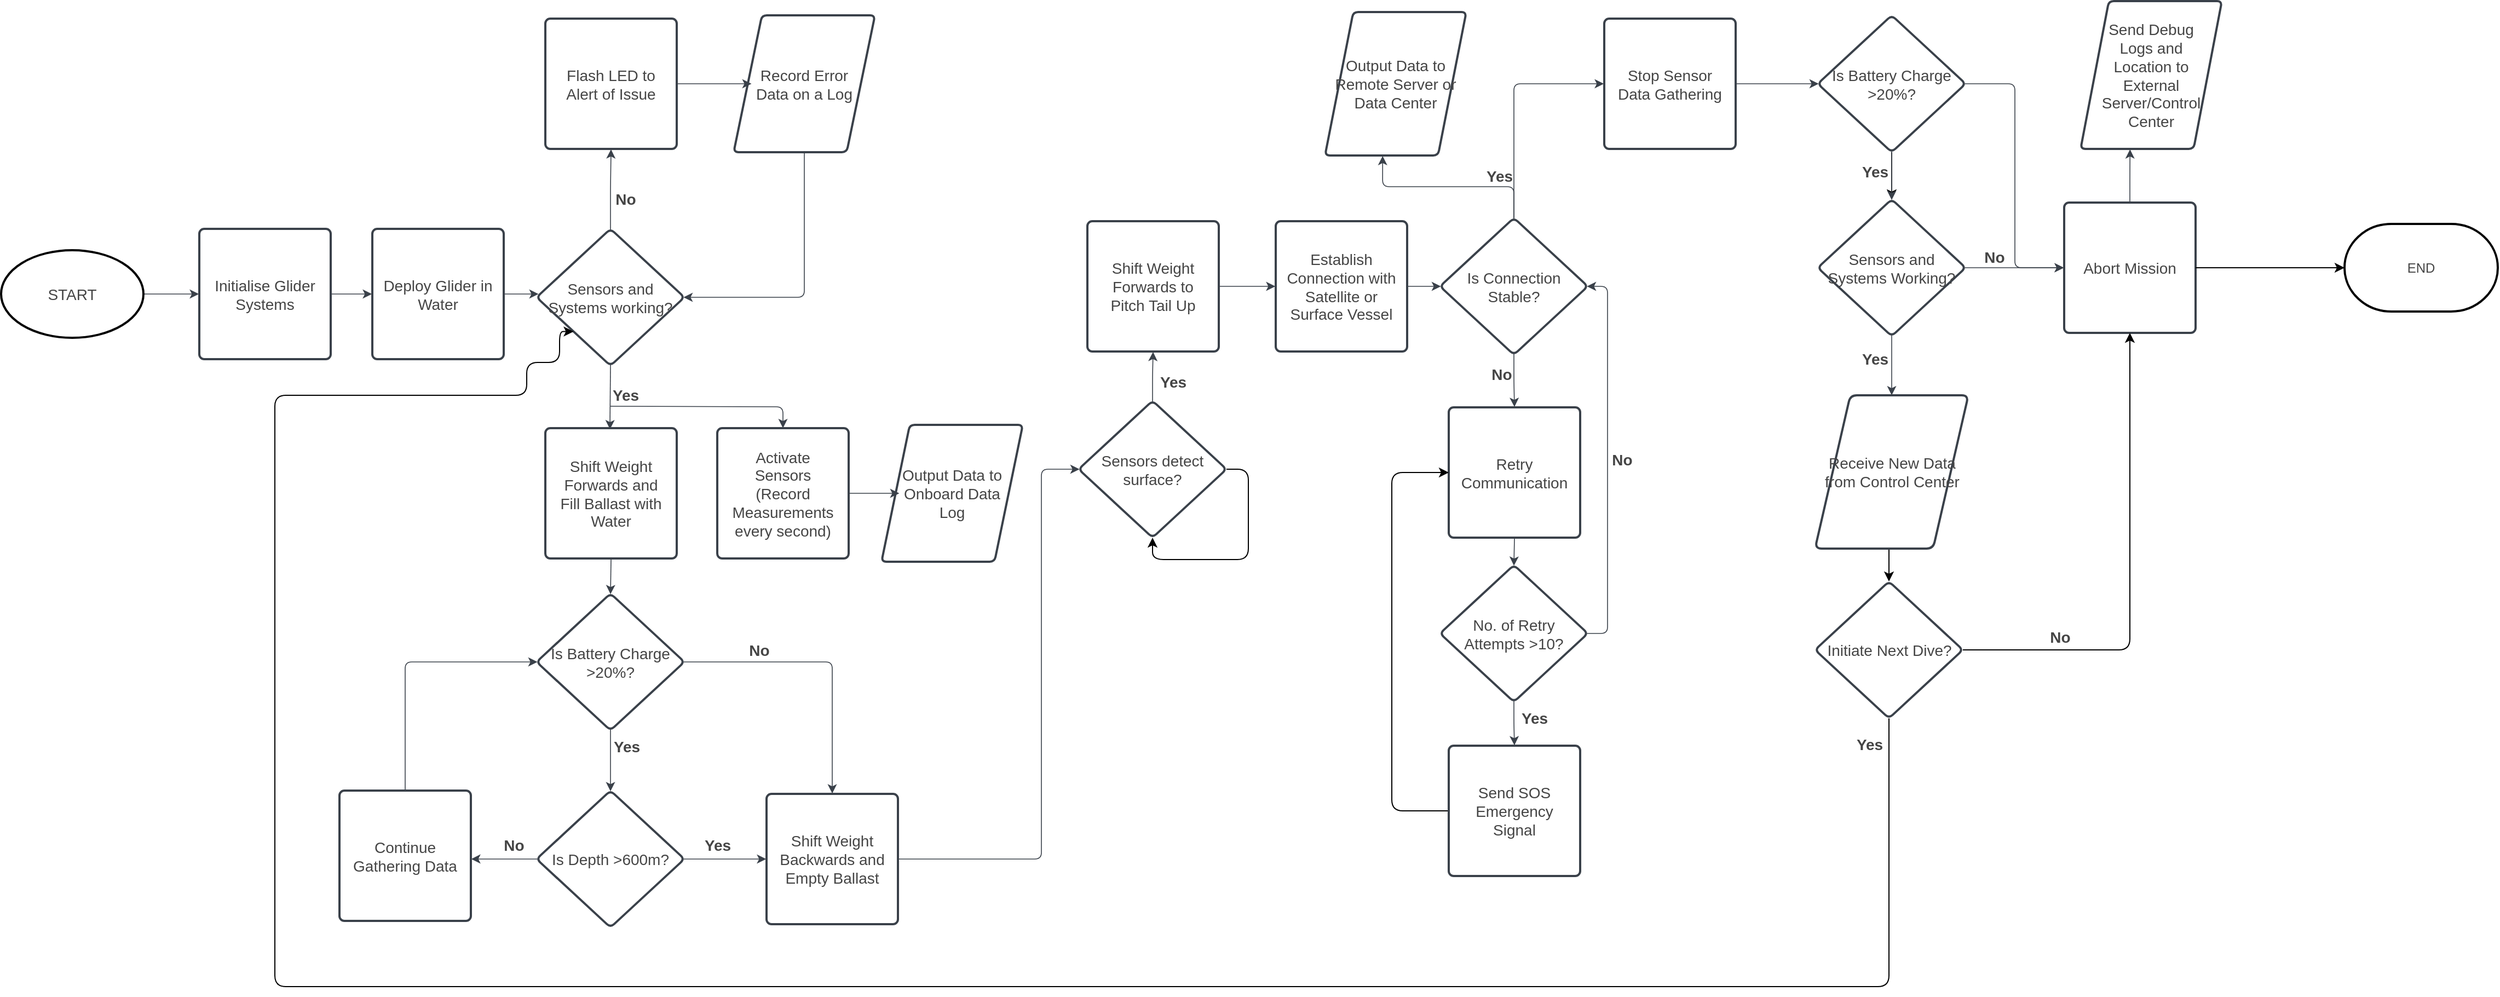 <mxfile version="23.1.1" type="github">
  <diagram name="Page-1" id="x3W6leY62-dWqcaIC-tP">
    <mxGraphModel dx="2363" dy="512" grid="1" gridSize="10" guides="1" tooltips="1" connect="1" arrows="1" fold="1" page="1" pageScale="1" pageWidth="1600" pageHeight="900" math="0" shadow="0">
      <root>
        <mxCell id="0" />
        <mxCell id="1" parent="0" />
        <mxCell id="s7WTnuPXNOW6J2skyEX7-21" value="" style="html=1;jettySize=18;whiteSpace=wrap;fontSize=14;strokeColor=#3a414a;strokeOpacity=100;strokeWidth=0.8;rounded=1;arcSize=12;edgeStyle=orthogonalEdgeStyle;startArrow=none;entryX=0.5;entryY=0;lucidId=mOTVLObXvtnB;fontColor=#454545;entryDx=0;entryDy=0;" parent="1" target="s7WTnuPXNOW6J2skyEX7-18" edge="1">
          <mxGeometry width="100" height="100" relative="1" as="geometry">
            <Array as="points" />
            <mxPoint x="-924" y="480" as="sourcePoint" />
            <mxPoint x="-770" y="499.643" as="targetPoint" />
          </mxGeometry>
        </mxCell>
        <mxCell id="s7WTnuPXNOW6J2skyEX7-60" value="" style="html=1;jettySize=18;whiteSpace=wrap;fontSize=14;strokeColor=#3a414a;strokeOpacity=100;strokeWidth=0.8;rounded=1;arcSize=12;edgeStyle=orthogonalEdgeStyle;startArrow=none;exitX=0.5;exitY=0.005;exitPerimeter=0;entryX=-0.003;entryY=0.5;entryPerimeter=0;lucidId=lLUVY~Rh2nIf;fontColor=#454545;" parent="1" source="s7WTnuPXNOW6J2skyEX7-45" target="s7WTnuPXNOW6J2skyEX7-63" edge="1">
          <mxGeometry width="100" height="100" relative="1" as="geometry">
            <Array as="points" />
          </mxGeometry>
        </mxCell>
        <mxCell id="s7WTnuPXNOW6J2skyEX7-3" value="" style="html=1;jettySize=18;whiteSpace=wrap;fontSize=14;strokeColor=#3a414a;strokeOpacity=100;strokeWidth=0.8;rounded=1;arcSize=12;edgeStyle=orthogonalEdgeStyle;startArrow=none;exitX=1;exitY=0.5;exitPerimeter=0;entryX=-0.003;entryY=0.5;entryPerimeter=0;lucidId=AsTVRV2qvQLT;exitDx=0;exitDy=0;fontColor=#454545;" parent="1" source="s7WTnuPXNOW6J2skyEX7-79" target="s7WTnuPXNOW6J2skyEX7-4" edge="1">
          <mxGeometry width="100" height="100" relative="1" as="geometry">
            <Array as="points" />
            <mxPoint x="-1350.682" y="377.5" as="sourcePoint" />
          </mxGeometry>
        </mxCell>
        <mxCell id="s7WTnuPXNOW6J2skyEX7-4" value="&lt;font style=&quot;font-size: 14px;&quot;&gt;Initialise Glider Systems&lt;/font&gt;" style="html=1;overflow=block;blockSpacing=1;whiteSpace=wrap;fontSize=14;fontColor=#454545;spacing=9;strokeColor=#3a414a;strokeOpacity=100;fillOpacity=100;rounded=1;absoluteArcSize=1;arcSize=9;fillColor=#ffffff;strokeWidth=2;lucidId=AsTVzsjy2lNG;" parent="1" vertex="1">
          <mxGeometry x="-1299" y="318" width="120" height="119" as="geometry" />
        </mxCell>
        <mxCell id="s7WTnuPXNOW6J2skyEX7-5" value="Deploy Glider in Water" style="html=1;overflow=block;blockSpacing=1;whiteSpace=wrap;fontSize=14;fontColor=#454545;spacing=9;strokeColor=#3a414a;strokeOpacity=100;fillOpacity=100;rounded=1;absoluteArcSize=1;arcSize=9;fillColor=#ffffff;strokeWidth=2;lucidId=YDTVqDZ6cFZL;" parent="1" vertex="1">
          <mxGeometry x="-1141" y="318" width="120" height="119" as="geometry" />
        </mxCell>
        <mxCell id="s7WTnuPXNOW6J2skyEX7-6" value="" style="html=1;jettySize=18;whiteSpace=wrap;fontSize=14;strokeColor=#3a414a;strokeOpacity=100;strokeWidth=0.8;rounded=1;arcSize=12;edgeStyle=orthogonalEdgeStyle;startArrow=none;exitX=1.003;exitY=0.5;exitPerimeter=0;entryX=-0.003;entryY=0.5;entryPerimeter=0;lucidId=5DTVueXBn~fq;fontColor=#454545;" parent="1" source="s7WTnuPXNOW6J2skyEX7-4" target="s7WTnuPXNOW6J2skyEX7-5" edge="1">
          <mxGeometry width="100" height="100" relative="1" as="geometry">
            <Array as="points" />
          </mxGeometry>
        </mxCell>
        <mxCell id="s7WTnuPXNOW6J2skyEX7-7" value="Shift Weight Forwards and  Fill Ballast with Water" style="html=1;overflow=block;blockSpacing=1;whiteSpace=wrap;fontSize=14;fontColor=#454545;spacing=9;strokeColor=#3a414a;strokeOpacity=100;fillOpacity=100;rounded=1;absoluteArcSize=1;arcSize=9;fillColor=#ffffff;strokeWidth=2;lucidId=5ETVm~x~REYm;" parent="1" vertex="1">
          <mxGeometry x="-983" y="500" width="120" height="119" as="geometry" />
        </mxCell>
        <mxCell id="s7WTnuPXNOW6J2skyEX7-8" value="Sensors and Systems working?" style="html=1;overflow=block;blockSpacing=1;whiteSpace=wrap;rhombus;fontSize=14;fontColor=#454545;spacing=3.8;strokeColor=#3a414a;strokeOpacity=100;fillOpacity=100;rounded=1;absoluteArcSize=1;arcSize=9;fillColor=#ffffff;strokeWidth=2;lucidId=gFTVZbqtd3im;" parent="1" vertex="1">
          <mxGeometry x="-991" y="318" width="135" height="125" as="geometry" />
        </mxCell>
        <mxCell id="s7WTnuPXNOW6J2skyEX7-9" value="" style="html=1;jettySize=18;whiteSpace=wrap;fontSize=14;strokeColor=#3a414a;strokeOpacity=100;strokeWidth=0.8;rounded=1;arcSize=12;edgeStyle=orthogonalEdgeStyle;startArrow=none;exitX=1.003;exitY=0.5;exitPerimeter=0;entryX=0.013;entryY=0.476;entryPerimeter=0;lucidId=nFTVrkDRM8i8;fontColor=#454545;" parent="1" source="s7WTnuPXNOW6J2skyEX7-5" target="s7WTnuPXNOW6J2skyEX7-8" edge="1">
          <mxGeometry width="100" height="100" relative="1" as="geometry">
            <Array as="points" />
          </mxGeometry>
        </mxCell>
        <mxCell id="s7WTnuPXNOW6J2skyEX7-10" value="Flash LED to Alert of Issue" style="html=1;overflow=block;blockSpacing=1;whiteSpace=wrap;fontSize=14;fontColor=#454545;spacing=9;strokeColor=#3a414a;strokeOpacity=100;fillOpacity=100;rounded=1;absoluteArcSize=1;arcSize=9;fillColor=#ffffff;strokeWidth=2;lucidId=BHTVroN4kmrR;" parent="1" vertex="1">
          <mxGeometry x="-983" y="126" width="120" height="119" as="geometry" />
        </mxCell>
        <mxCell id="s7WTnuPXNOW6J2skyEX7-11" value="Record Error Data on a Log" style="html=1;overflow=block;blockSpacing=1;whiteSpace=wrap;shape=parallelogram;perimeter=parallelogramPerimeter;anchorPointDirection=0;fontSize=14;fontColor=#454545;spacing=9;strokeColor=#3a414a;strokeOpacity=100;fillOpacity=100;rounded=1;absoluteArcSize=1;arcSize=9;fillColor=#ffffff;strokeWidth=2;lucidId=XITV774vV4go;" parent="1" vertex="1">
          <mxGeometry x="-811" y="123" width="129" height="125" as="geometry" />
        </mxCell>
        <mxCell id="s7WTnuPXNOW6J2skyEX7-12" value="" style="html=1;jettySize=18;whiteSpace=wrap;fontSize=14;strokeColor=#3a414a;strokeOpacity=100;strokeWidth=0.8;rounded=1;arcSize=12;edgeStyle=orthogonalEdgeStyle;startArrow=none;exitX=1.003;exitY=0.5;exitPerimeter=0;entryX=0.126;entryY=0.5;entryPerimeter=0;lucidId=8ITVDwADlFRM;fontColor=#454545;" parent="1" source="s7WTnuPXNOW6J2skyEX7-10" target="s7WTnuPXNOW6J2skyEX7-11" edge="1">
          <mxGeometry width="100" height="100" relative="1" as="geometry">
            <Array as="points" />
          </mxGeometry>
        </mxCell>
        <mxCell id="s7WTnuPXNOW6J2skyEX7-13" value="" style="html=1;jettySize=18;whiteSpace=wrap;fontSize=14;fontColor=#454545;fontStyle=1;strokeColor=#3a414a;strokeOpacity=100;strokeWidth=0.8;rounded=1;arcSize=12;edgeStyle=orthogonalEdgeStyle;startArrow=none;exitX=0.5;exitY=0.005;exitPerimeter=0;entryX=0.5;entryY=1.003;entryPerimeter=0;lucidId=aJTVHtj84Zk9;" parent="1" source="s7WTnuPXNOW6J2skyEX7-8" target="s7WTnuPXNOW6J2skyEX7-10" edge="1">
          <mxGeometry width="100" height="100" relative="1" as="geometry">
            <Array as="points" />
          </mxGeometry>
        </mxCell>
        <mxCell id="s7WTnuPXNOW6J2skyEX7-14" value="No" style="text;html=1;resizable=0;labelBackgroundColor=none;align=center;verticalAlign=middle;fontStyle=1;fontColor=#454545;fontSize=14;" parent="s7WTnuPXNOW6J2skyEX7-13" vertex="1">
          <mxGeometry x="-0.227" relative="1" as="geometry">
            <mxPoint x="13" y="1" as="offset" />
          </mxGeometry>
        </mxCell>
        <mxCell id="s7WTnuPXNOW6J2skyEX7-15" value="" style="html=1;jettySize=18;whiteSpace=wrap;fontSize=14;fontColor=#454545;fontStyle=1;strokeColor=#3a414a;strokeOpacity=100;strokeWidth=0.8;rounded=1;arcSize=12;edgeStyle=orthogonalEdgeStyle;startArrow=none;exitX=0.5;exitY=0.995;exitPerimeter=0;lucidId=gKTVoc-PtiHA;" parent="1" source="s7WTnuPXNOW6J2skyEX7-8" edge="1">
          <mxGeometry width="100" height="100" relative="1" as="geometry">
            <Array as="points" />
            <mxPoint x="-924" y="501" as="targetPoint" />
          </mxGeometry>
        </mxCell>
        <mxCell id="s7WTnuPXNOW6J2skyEX7-16" value="Yes" style="text;html=1;resizable=0;labelBackgroundColor=none;align=center;verticalAlign=middle;fontStyle=1;fontColor=#454545;fontSize=14;" parent="s7WTnuPXNOW6J2skyEX7-15" vertex="1">
          <mxGeometry relative="1" as="geometry">
            <mxPoint x="14" y="-2" as="offset" />
          </mxGeometry>
        </mxCell>
        <mxCell id="s7WTnuPXNOW6J2skyEX7-17" value="" style="html=1;jettySize=18;whiteSpace=wrap;fontSize=14;strokeColor=#3a414a;strokeOpacity=100;strokeWidth=0.8;rounded=1;arcSize=12;edgeStyle=orthogonalEdgeStyle;startArrow=none;exitX=0.5;exitY=1.003;exitPerimeter=0;entryX=0.994;entryY=0.5;entryPerimeter=0;lucidId=xKTVdwcbtsRO;fontColor=#454545;" parent="1" source="s7WTnuPXNOW6J2skyEX7-11" target="s7WTnuPXNOW6J2skyEX7-8" edge="1">
          <mxGeometry width="100" height="100" relative="1" as="geometry">
            <Array as="points" />
          </mxGeometry>
        </mxCell>
        <mxCell id="s7WTnuPXNOW6J2skyEX7-18" value="Activate Sensors (Record Measurements every second)" style="html=1;overflow=block;blockSpacing=1;whiteSpace=wrap;fontSize=14;fontColor=#454545;spacing=9;strokeColor=#3a414a;strokeOpacity=100;fillOpacity=100;rounded=1;absoluteArcSize=1;arcSize=9;fillColor=#ffffff;strokeWidth=2;lucidId=tMTV780zov4N;" parent="1" vertex="1">
          <mxGeometry x="-826" y="500" width="120" height="119" as="geometry" />
        </mxCell>
        <mxCell id="s7WTnuPXNOW6J2skyEX7-19" value="Output Data to Onboard Data Log" style="html=1;overflow=block;blockSpacing=1;whiteSpace=wrap;shape=parallelogram;perimeter=parallelogramPerimeter;anchorPointDirection=0;fontSize=14;fontColor=#454545;spacing=9;strokeColor=#3a414a;strokeOpacity=100;fillOpacity=100;rounded=1;absoluteArcSize=1;arcSize=9;fillColor=#ffffff;strokeWidth=2;lucidId=RMTVZZ6SgSI4;" parent="1" vertex="1">
          <mxGeometry x="-676" y="497" width="129" height="125" as="geometry" />
        </mxCell>
        <mxCell id="s7WTnuPXNOW6J2skyEX7-20" value="" style="html=1;jettySize=18;whiteSpace=wrap;fontSize=14;strokeColor=#3a414a;strokeOpacity=100;strokeWidth=0.8;rounded=1;arcSize=12;edgeStyle=orthogonalEdgeStyle;startArrow=none;exitX=1.003;exitY=0.5;exitPerimeter=0;entryX=0.126;entryY=0.5;entryPerimeter=0;lucidId=rNTVmKIW1fe2;fontColor=#454545;" parent="1" source="s7WTnuPXNOW6J2skyEX7-18" target="s7WTnuPXNOW6J2skyEX7-19" edge="1">
          <mxGeometry width="100" height="100" relative="1" as="geometry">
            <Array as="points" />
          </mxGeometry>
        </mxCell>
        <mxCell id="s7WTnuPXNOW6J2skyEX7-22" value="Is Battery Charge &amp;gt;20%?" style="html=1;overflow=block;blockSpacing=1;whiteSpace=wrap;rhombus;fontSize=14;fontColor=#454545;spacing=3.8;strokeColor=#3a414a;strokeOpacity=100;fillOpacity=100;rounded=1;absoluteArcSize=1;arcSize=9;fillColor=#ffffff;strokeWidth=2;lucidId=TOTV9h66rI2b;" parent="1" vertex="1">
          <mxGeometry x="-991" y="651" width="135" height="125" as="geometry" />
        </mxCell>
        <mxCell id="s7WTnuPXNOW6J2skyEX7-23" value="" style="html=1;jettySize=18;whiteSpace=wrap;fontSize=14;strokeColor=#3a414a;strokeOpacity=100;strokeWidth=0.8;rounded=1;arcSize=12;edgeStyle=orthogonalEdgeStyle;startArrow=none;exitX=0.5;exitY=1.003;exitPerimeter=0;entryX=0.5;entryY=0.005;entryPerimeter=0;lucidId=-PTVs-RTm-~q;fontColor=#454545;" parent="1" source="s7WTnuPXNOW6J2skyEX7-7" target="s7WTnuPXNOW6J2skyEX7-22" edge="1">
          <mxGeometry width="100" height="100" relative="1" as="geometry">
            <Array as="points" />
          </mxGeometry>
        </mxCell>
        <mxCell id="s7WTnuPXNOW6J2skyEX7-24" value="Continue Gathering Data" style="html=1;overflow=block;blockSpacing=1;whiteSpace=wrap;fontSize=14;fontColor=#454545;spacing=9;strokeColor=#3a414a;strokeOpacity=100;fillOpacity=100;rounded=1;absoluteArcSize=1;arcSize=9;fillColor=#ffffff;strokeWidth=2;lucidId=gRTVeWF4o_zg;" parent="1" vertex="1">
          <mxGeometry x="-1171" y="831" width="120" height="119" as="geometry" />
        </mxCell>
        <mxCell id="s7WTnuPXNOW6J2skyEX7-25" value="Is Depth &amp;gt;600m?" style="html=1;overflow=block;blockSpacing=1;whiteSpace=wrap;rhombus;fontSize=14;fontColor=#454545;spacing=3.8;strokeColor=#3a414a;strokeOpacity=100;fillOpacity=100;rounded=1;absoluteArcSize=1;arcSize=9;fillColor=#ffffff;strokeWidth=2;lucidId=gSTVFSppvJXi;" parent="1" vertex="1">
          <mxGeometry x="-991" y="831" width="135" height="125" as="geometry" />
        </mxCell>
        <mxCell id="s7WTnuPXNOW6J2skyEX7-26" value="" style="html=1;jettySize=18;whiteSpace=wrap;fontSize=14;fontColor=#454545;fontStyle=1;strokeColor=#3a414a;strokeOpacity=100;strokeWidth=0.8;rounded=1;arcSize=12;edgeStyle=orthogonalEdgeStyle;startArrow=none;exitX=0.5;exitY=0.995;exitPerimeter=0;entryX=0.5;entryY=0.005;entryPerimeter=0;lucidId=KTTVAaDr_~iQ;" parent="1" source="s7WTnuPXNOW6J2skyEX7-22" target="s7WTnuPXNOW6J2skyEX7-25" edge="1">
          <mxGeometry width="100" height="100" relative="1" as="geometry">
            <Array as="points" />
          </mxGeometry>
        </mxCell>
        <mxCell id="s7WTnuPXNOW6J2skyEX7-27" value="Yes" style="text;html=1;resizable=0;labelBackgroundColor=none;align=center;verticalAlign=middle;fontStyle=1;fontColor=#454545;fontSize=14;" parent="s7WTnuPXNOW6J2skyEX7-26" vertex="1">
          <mxGeometry x="-0.217" relative="1" as="geometry">
            <mxPoint x="14" y="-7" as="offset" />
          </mxGeometry>
        </mxCell>
        <mxCell id="s7WTnuPXNOW6J2skyEX7-28" value="Shift Weight Backwards and Empty Ballast" style="html=1;overflow=block;blockSpacing=1;whiteSpace=wrap;fontSize=14;fontColor=#454545;spacing=9;strokeColor=#3a414a;strokeOpacity=100;fillOpacity=100;rounded=1;absoluteArcSize=1;arcSize=9;fillColor=#ffffff;strokeWidth=2;lucidId=hWTVQJh.K~fi;" parent="1" vertex="1">
          <mxGeometry x="-781" y="834" width="120" height="119" as="geometry" />
        </mxCell>
        <mxCell id="s7WTnuPXNOW6J2skyEX7-29" value="" style="html=1;jettySize=18;whiteSpace=wrap;fontSize=14;fontColor=#454545;fontStyle=1;strokeColor=#3a414a;strokeOpacity=100;strokeWidth=0.8;rounded=1;arcSize=12;edgeStyle=orthogonalEdgeStyle;startArrow=none;exitX=0.006;exitY=0.5;exitPerimeter=0;entryX=1.003;entryY=0.525;entryPerimeter=0;lucidId=Q2TVcN1D2rXm;" parent="1" source="s7WTnuPXNOW6J2skyEX7-25" target="s7WTnuPXNOW6J2skyEX7-24" edge="1">
          <mxGeometry width="100" height="100" relative="1" as="geometry">
            <Array as="points" />
          </mxGeometry>
        </mxCell>
        <mxCell id="s7WTnuPXNOW6J2skyEX7-30" value="No" style="text;html=1;resizable=0;labelBackgroundColor=none;align=center;verticalAlign=middle;fontStyle=1;fontColor=#454545;fontSize=14;" parent="s7WTnuPXNOW6J2skyEX7-29" vertex="1">
          <mxGeometry x="-0.251" relative="1" as="geometry">
            <mxPoint y="-13" as="offset" />
          </mxGeometry>
        </mxCell>
        <mxCell id="s7WTnuPXNOW6J2skyEX7-31" value="" style="html=1;jettySize=18;whiteSpace=wrap;fontSize=14;strokeColor=#3a414a;strokeOpacity=100;strokeWidth=0.8;rounded=1;arcSize=12;edgeStyle=orthogonalEdgeStyle;startArrow=none;exitX=0.5;exitY=-0.003;exitPerimeter=0;entryX=0.006;entryY=0.5;entryPerimeter=0;lucidId=W3TVp-4aysgk;fontColor=#454545;" parent="1" source="s7WTnuPXNOW6J2skyEX7-24" target="s7WTnuPXNOW6J2skyEX7-22" edge="1">
          <mxGeometry width="100" height="100" relative="1" as="geometry">
            <Array as="points" />
          </mxGeometry>
        </mxCell>
        <mxCell id="s7WTnuPXNOW6J2skyEX7-32" value="" style="html=1;jettySize=18;whiteSpace=wrap;fontSize=14;fontColor=#454545;fontStyle=1;strokeColor=#3a414a;strokeOpacity=100;strokeWidth=0.8;rounded=1;arcSize=12;edgeStyle=orthogonalEdgeStyle;startArrow=none;exitX=0.994;exitY=0.5;exitPerimeter=0;entryX=-0.003;entryY=0.5;entryPerimeter=0;lucidId=ScUVHS3gC8ee;" parent="1" source="s7WTnuPXNOW6J2skyEX7-25" target="s7WTnuPXNOW6J2skyEX7-28" edge="1">
          <mxGeometry width="100" height="100" relative="1" as="geometry">
            <Array as="points" />
          </mxGeometry>
        </mxCell>
        <mxCell id="s7WTnuPXNOW6J2skyEX7-33" value="Yes" style="text;html=1;resizable=0;labelBackgroundColor=none;align=center;verticalAlign=middle;fontStyle=1;fontColor=#454545;fontSize=14;" parent="s7WTnuPXNOW6J2skyEX7-32" vertex="1">
          <mxGeometry x="-0.162" relative="1" as="geometry">
            <mxPoint x="-1" y="-13" as="offset" />
          </mxGeometry>
        </mxCell>
        <mxCell id="s7WTnuPXNOW6J2skyEX7-34" value="" style="html=1;jettySize=18;whiteSpace=wrap;fontSize=14;fontColor=#454545;fontStyle=1;strokeColor=#3a414a;strokeOpacity=100;strokeWidth=0.8;rounded=1;arcSize=12;edgeStyle=orthogonalEdgeStyle;startArrow=none;exitX=0.994;exitY=0.5;exitPerimeter=0;entryX=0.5;entryY=-0.003;entryPerimeter=0;lucidId=4cUVZg3LoazD;" parent="1" source="s7WTnuPXNOW6J2skyEX7-22" target="s7WTnuPXNOW6J2skyEX7-28" edge="1">
          <mxGeometry width="100" height="100" relative="1" as="geometry">
            <Array as="points" />
          </mxGeometry>
        </mxCell>
        <mxCell id="s7WTnuPXNOW6J2skyEX7-35" value="No" style="text;html=1;resizable=0;labelBackgroundColor=none;align=center;verticalAlign=middle;fontStyle=1;fontColor=#454545;fontSize=14;" parent="s7WTnuPXNOW6J2skyEX7-34" vertex="1">
          <mxGeometry x="-0.459" relative="1" as="geometry">
            <mxPoint y="-11" as="offset" />
          </mxGeometry>
        </mxCell>
        <mxCell id="s7WTnuPXNOW6J2skyEX7-36" value="Sensors detect surface?" style="html=1;overflow=block;blockSpacing=1;whiteSpace=wrap;rhombus;fontSize=14;fontColor=#454545;spacing=3.8;strokeColor=#3a414a;strokeOpacity=100;fillOpacity=100;rounded=1;absoluteArcSize=1;arcSize=9;fillColor=#ffffff;strokeWidth=2;lucidId=ueUVGRdrRhw9;" parent="1" vertex="1">
          <mxGeometry x="-496" y="475" width="135" height="125" as="geometry" />
        </mxCell>
        <mxCell id="s7WTnuPXNOW6J2skyEX7-37" value="" style="html=1;jettySize=18;whiteSpace=wrap;fontSize=14;strokeColor=#3a414a;strokeOpacity=100;strokeWidth=0.8;rounded=1;arcSize=12;edgeStyle=orthogonalEdgeStyle;startArrow=none;exitX=1.003;exitY=0.5;exitPerimeter=0;entryX=0.006;entryY=0.5;entryPerimeter=0;lucidId=OeUVAD7~1OYH;fontColor=#454545;" parent="1" source="s7WTnuPXNOW6J2skyEX7-28" target="s7WTnuPXNOW6J2skyEX7-36" edge="1">
          <mxGeometry width="100" height="100" relative="1" as="geometry">
            <Array as="points">
              <mxPoint x="-530" y="894" />
              <mxPoint x="-530" y="538" />
            </Array>
          </mxGeometry>
        </mxCell>
        <mxCell id="s7WTnuPXNOW6J2skyEX7-38" value="Shift Weight Forwards to Pitch Tail Up" style="html=1;overflow=block;blockSpacing=1;whiteSpace=wrap;fontSize=14;fontColor=#454545;spacing=9;strokeColor=#3a414a;strokeOpacity=100;fillOpacity=100;rounded=1;absoluteArcSize=1;arcSize=9;fillColor=#ffffff;strokeWidth=2;lucidId=ufUVTLtUT0vQ;" parent="1" vertex="1">
          <mxGeometry x="-488" y="311" width="120" height="119" as="geometry" />
        </mxCell>
        <mxCell id="s7WTnuPXNOW6J2skyEX7-39" value="Establish Connection with Satellite or Surface Vessel" style="html=1;overflow=block;blockSpacing=1;whiteSpace=wrap;fontSize=14;fontColor=#454545;spacing=9;strokeColor=#3a414a;strokeOpacity=100;fillOpacity=100;rounded=1;absoluteArcSize=1;arcSize=9;fillColor=#ffffff;strokeWidth=2;lucidId=yfUVi20aux17;" parent="1" vertex="1">
          <mxGeometry x="-316" y="311" width="120" height="119" as="geometry" />
        </mxCell>
        <mxCell id="s7WTnuPXNOW6J2skyEX7-42" value="" style="html=1;jettySize=18;whiteSpace=wrap;fontSize=14;fontColor=#454545;fontStyle=1;strokeColor=#3a414a;strokeOpacity=100;strokeWidth=0.8;rounded=1;arcSize=12;edgeStyle=orthogonalEdgeStyle;startArrow=none;exitX=0.5;exitY=0.005;exitPerimeter=0;entryX=0.5;entryY=1.003;entryPerimeter=0;lucidId=_hUVAqHsgBwF;" parent="1" source="s7WTnuPXNOW6J2skyEX7-36" target="s7WTnuPXNOW6J2skyEX7-38" edge="1">
          <mxGeometry width="100" height="100" relative="1" as="geometry">
            <Array as="points" />
          </mxGeometry>
        </mxCell>
        <mxCell id="s7WTnuPXNOW6J2skyEX7-43" value="Yes" style="text;html=1;resizable=0;labelBackgroundColor=none;align=center;verticalAlign=middle;fontStyle=1;fontColor=#454545;fontSize=14;" parent="s7WTnuPXNOW6J2skyEX7-42" vertex="1">
          <mxGeometry x="-0.221" relative="1" as="geometry">
            <mxPoint x="18" as="offset" />
          </mxGeometry>
        </mxCell>
        <mxCell id="s7WTnuPXNOW6J2skyEX7-44" value="" style="html=1;jettySize=18;whiteSpace=wrap;fontSize=14;strokeColor=#3a414a;strokeOpacity=100;strokeWidth=0.8;rounded=1;arcSize=12;edgeStyle=orthogonalEdgeStyle;startArrow=none;exitX=1.003;exitY=0.5;exitPerimeter=0;entryX=-0.003;entryY=0.5;entryPerimeter=0;lucidId=kiUV5uvYsnTb;fontColor=#454545;" parent="1" source="s7WTnuPXNOW6J2skyEX7-38" target="s7WTnuPXNOW6J2skyEX7-39" edge="1">
          <mxGeometry width="100" height="100" relative="1" as="geometry">
            <Array as="points" />
          </mxGeometry>
        </mxCell>
        <mxCell id="s7WTnuPXNOW6J2skyEX7-45" value="Is Connection Stable?" style="html=1;overflow=block;blockSpacing=1;whiteSpace=wrap;rhombus;fontSize=14;fontColor=#454545;spacing=3.8;strokeColor=#3a414a;strokeOpacity=100;fillOpacity=100;rounded=1;absoluteArcSize=1;arcSize=9;fillColor=#ffffff;strokeWidth=2;lucidId=CiUVsbAx1R4J;" parent="1" vertex="1">
          <mxGeometry x="-166" y="308" width="135" height="125" as="geometry" />
        </mxCell>
        <mxCell id="s7WTnuPXNOW6J2skyEX7-46" value="" style="html=1;jettySize=18;whiteSpace=wrap;fontSize=14;strokeColor=#3a414a;strokeOpacity=100;strokeWidth=0.8;rounded=1;arcSize=12;edgeStyle=orthogonalEdgeStyle;startArrow=none;exitX=1.003;exitY=0.5;exitPerimeter=0;entryX=0.006;entryY=0.5;entryPerimeter=0;lucidId=ZoUV3_74He0Z;fontColor=#454545;" parent="1" source="s7WTnuPXNOW6J2skyEX7-39" target="s7WTnuPXNOW6J2skyEX7-45" edge="1">
          <mxGeometry width="100" height="100" relative="1" as="geometry">
            <Array as="points" />
          </mxGeometry>
        </mxCell>
        <mxCell id="s7WTnuPXNOW6J2skyEX7-47" value="Retry Communication" style="html=1;overflow=block;blockSpacing=1;whiteSpace=wrap;fontSize=14;fontColor=#454545;spacing=9;strokeColor=#3a414a;strokeOpacity=100;fillOpacity=100;rounded=1;absoluteArcSize=1;arcSize=9;fillColor=#ffffff;strokeWidth=2;lucidId=utUVE7nfj1N7;" parent="1" vertex="1">
          <mxGeometry x="-158" y="481" width="120" height="119" as="geometry" />
        </mxCell>
        <mxCell id="s7WTnuPXNOW6J2skyEX7-48" value="" style="html=1;jettySize=18;whiteSpace=wrap;fontSize=14;fontColor=#454545;fontStyle=1;strokeColor=#3a414a;strokeOpacity=100;strokeWidth=0.8;rounded=1;arcSize=12;edgeStyle=orthogonalEdgeStyle;startArrow=none;exitX=0.5;exitY=0.995;exitPerimeter=0;entryX=0.5;entryY=-0.003;entryPerimeter=0;lucidId=pvUV3uXuMXPS;" parent="1" source="s7WTnuPXNOW6J2skyEX7-45" target="s7WTnuPXNOW6J2skyEX7-47" edge="1">
          <mxGeometry width="100" height="100" relative="1" as="geometry">
            <Array as="points" />
          </mxGeometry>
        </mxCell>
        <mxCell id="s7WTnuPXNOW6J2skyEX7-49" value="No" style="text;html=1;resizable=0;labelBackgroundColor=none;align=center;verticalAlign=middle;fontStyle=1;fontColor=#454545;fontSize=14;" parent="s7WTnuPXNOW6J2skyEX7-48" vertex="1">
          <mxGeometry x="-0.204" relative="1" as="geometry">
            <mxPoint x="-12" y="-1" as="offset" />
          </mxGeometry>
        </mxCell>
        <mxCell id="s7WTnuPXNOW6J2skyEX7-50" value="" style="html=1;jettySize=18;whiteSpace=wrap;fontSize=14;strokeColor=#3a414a;strokeOpacity=100;strokeWidth=0.8;rounded=1;arcSize=12;edgeStyle=orthogonalEdgeStyle;startArrow=none;exitX=0.5;exitY=1.003;exitPerimeter=0;entryX=0.5;entryY=0.005;entryPerimeter=0;lucidId=SBUVwsjEu3Ze;fontColor=#454545;" parent="1" source="s7WTnuPXNOW6J2skyEX7-47" target="s7WTnuPXNOW6J2skyEX7-51" edge="1">
          <mxGeometry width="100" height="100" relative="1" as="geometry">
            <Array as="points" />
          </mxGeometry>
        </mxCell>
        <mxCell id="s7WTnuPXNOW6J2skyEX7-51" value="No. of Retry Attempts &amp;gt;10?" style="html=1;overflow=block;blockSpacing=1;whiteSpace=wrap;rhombus;fontSize=14;fontColor=#454545;spacing=3.8;strokeColor=#3a414a;strokeOpacity=100;fillOpacity=100;rounded=1;absoluteArcSize=1;arcSize=9;fillColor=#ffffff;strokeWidth=2;lucidId=eCUVGpCOM796;" parent="1" vertex="1">
          <mxGeometry x="-166" y="625" width="135" height="125" as="geometry" />
        </mxCell>
        <mxCell id="s7WTnuPXNOW6J2skyEX7-52" value="" style="html=1;jettySize=18;whiteSpace=wrap;fontSize=14;fontColor=#454545;fontStyle=1;strokeColor=#3a414a;strokeOpacity=100;strokeWidth=0.8;rounded=1;arcSize=12;edgeStyle=orthogonalEdgeStyle;startArrow=none;exitX=0.994;exitY=0.5;exitPerimeter=0;entryX=0.994;entryY=0.5;entryPerimeter=0;lucidId=rDUVps.Rehkx;" parent="1" source="s7WTnuPXNOW6J2skyEX7-51" target="s7WTnuPXNOW6J2skyEX7-45" edge="1">
          <mxGeometry width="100" height="100" relative="1" as="geometry">
            <Array as="points" />
          </mxGeometry>
        </mxCell>
        <mxCell id="s7WTnuPXNOW6J2skyEX7-53" value="No" style="text;html=1;resizable=0;labelBackgroundColor=none;align=center;verticalAlign=middle;fontStyle=1;fontColor=#454545;fontSize=14;" parent="s7WTnuPXNOW6J2skyEX7-52" vertex="1">
          <mxGeometry relative="1" as="geometry">
            <mxPoint x="13" as="offset" />
          </mxGeometry>
        </mxCell>
        <mxCell id="7JnHKxJ2rKQcr6wtlEUS-3" style="edgeStyle=orthogonalEdgeStyle;rounded=1;orthogonalLoop=1;jettySize=auto;html=1;entryX=0;entryY=0.5;entryDx=0;entryDy=0;curved=0;" edge="1" parent="1" source="s7WTnuPXNOW6J2skyEX7-54" target="s7WTnuPXNOW6J2skyEX7-47">
          <mxGeometry relative="1" as="geometry">
            <mxPoint x="-170" y="610" as="targetPoint" />
            <Array as="points">
              <mxPoint x="-210" y="850" />
              <mxPoint x="-210" y="540" />
            </Array>
          </mxGeometry>
        </mxCell>
        <mxCell id="s7WTnuPXNOW6J2skyEX7-54" value="Send SOS Emergency Signal" style="html=1;overflow=block;blockSpacing=1;whiteSpace=wrap;fontSize=14;fontColor=#454545;spacing=9;strokeColor=#3a414a;strokeOpacity=100;fillOpacity=100;rounded=1;absoluteArcSize=1;arcSize=9;fillColor=#ffffff;strokeWidth=2;lucidId=BDUVcMeU-quQ;" parent="1" vertex="1">
          <mxGeometry x="-158" y="790" width="120" height="119" as="geometry" />
        </mxCell>
        <mxCell id="s7WTnuPXNOW6J2skyEX7-55" value="" style="html=1;jettySize=18;whiteSpace=wrap;fontSize=14;fontColor=#454545;fontStyle=1;strokeColor=#3a414a;strokeOpacity=100;strokeWidth=0.8;rounded=1;arcSize=12;edgeStyle=orthogonalEdgeStyle;startArrow=none;exitX=0.5;exitY=0.995;exitPerimeter=0;entryX=0.5;entryY=-0.003;entryPerimeter=0;lucidId=3DUVM_oiQbUb;" parent="1" source="s7WTnuPXNOW6J2skyEX7-51" target="s7WTnuPXNOW6J2skyEX7-54" edge="1">
          <mxGeometry width="100" height="100" relative="1" as="geometry">
            <Array as="points" />
          </mxGeometry>
        </mxCell>
        <mxCell id="s7WTnuPXNOW6J2skyEX7-56" value="Yes" style="text;html=1;resizable=0;labelBackgroundColor=none;align=center;verticalAlign=middle;fontStyle=1;fontColor=#454545;fontSize=14;" parent="s7WTnuPXNOW6J2skyEX7-55" vertex="1">
          <mxGeometry x="-0.256" relative="1" as="geometry">
            <mxPoint x="18" as="offset" />
          </mxGeometry>
        </mxCell>
        <mxCell id="s7WTnuPXNOW6J2skyEX7-57" value="Output Data to Remote Server or Data Center" style="html=1;overflow=block;blockSpacing=1;whiteSpace=wrap;shape=parallelogram;perimeter=parallelogramPerimeter;anchorPointDirection=0;fontSize=14;fontColor=#454545;spacing=9;strokeColor=#3a414a;strokeOpacity=100;fillOpacity=100;rounded=1;absoluteArcSize=1;arcSize=9;fillColor=#ffffff;strokeWidth=2;lucidId=zFUVQ6NEeKnS;" parent="1" vertex="1">
          <mxGeometry x="-271" y="120" width="129" height="131" as="geometry" />
        </mxCell>
        <mxCell id="s7WTnuPXNOW6J2skyEX7-58" value="" style="html=1;jettySize=18;whiteSpace=wrap;fontSize=14;fontColor=#454545;fontStyle=1;strokeColor=#3a414a;strokeOpacity=100;strokeWidth=0.8;rounded=1;arcSize=12;edgeStyle=orthogonalEdgeStyle;startArrow=none;exitX=0.5;exitY=0.005;exitPerimeter=0;entryX=0.408;entryY=1.003;entryPerimeter=0;lucidId=vGUVwyQjZNi~;" parent="1" source="s7WTnuPXNOW6J2skyEX7-45" target="s7WTnuPXNOW6J2skyEX7-57" edge="1">
          <mxGeometry width="100" height="100" relative="1" as="geometry">
            <Array as="points" />
          </mxGeometry>
        </mxCell>
        <mxCell id="s7WTnuPXNOW6J2skyEX7-59" value="Yes" style="text;html=1;resizable=0;labelBackgroundColor=none;align=center;verticalAlign=middle;fontStyle=1;fontColor=#454545;fontSize=14;" parent="s7WTnuPXNOW6J2skyEX7-58" vertex="1">
          <mxGeometry x="-0.677" relative="1" as="geometry">
            <mxPoint x="-14" y="-10" as="offset" />
          </mxGeometry>
        </mxCell>
        <mxCell id="s7WTnuPXNOW6J2skyEX7-61" value="Sensors and Systems Working?" style="html=1;overflow=block;blockSpacing=1;whiteSpace=wrap;rhombus;fontSize=14;fontColor=#454545;spacing=3.8;strokeColor=#3a414a;strokeOpacity=100;fillOpacity=100;rounded=1;absoluteArcSize=1;arcSize=9;fillColor=#ffffff;strokeWidth=2;lucidId=oMUV1LnPZD3j;" parent="1" vertex="1">
          <mxGeometry x="179" y="291" width="135" height="125" as="geometry" />
        </mxCell>
        <mxCell id="s7WTnuPXNOW6J2skyEX7-84" value="" style="edgeStyle=orthogonalEdgeStyle;rounded=0;orthogonalLoop=1;jettySize=auto;html=1;fontSize=14;fontColor=#454545;" parent="1" source="s7WTnuPXNOW6J2skyEX7-62" target="s7WTnuPXNOW6J2skyEX7-61" edge="1">
          <mxGeometry relative="1" as="geometry" />
        </mxCell>
        <mxCell id="s7WTnuPXNOW6J2skyEX7-62" value="Is Battery Charge &amp;gt;20%?" style="html=1;overflow=block;blockSpacing=1;whiteSpace=wrap;rhombus;fontSize=14;fontColor=#454545;spacing=3.8;strokeColor=#3a414a;strokeOpacity=100;fillOpacity=100;rounded=1;absoluteArcSize=1;arcSize=9;fillColor=#ffffff;strokeWidth=2;lucidId=6MUVkfNY~SoI;" parent="1" vertex="1">
          <mxGeometry x="179" y="123" width="135" height="125" as="geometry" />
        </mxCell>
        <mxCell id="s7WTnuPXNOW6J2skyEX7-63" value="Stop Sensor Data Gathering" style="html=1;overflow=block;blockSpacing=1;whiteSpace=wrap;fontSize=14;fontColor=#454545;spacing=9;strokeColor=#3a414a;strokeOpacity=100;fillOpacity=100;rounded=1;absoluteArcSize=1;arcSize=9;fillColor=#ffffff;strokeWidth=2;lucidId=_MUVK38ZubOA;" parent="1" vertex="1">
          <mxGeometry x="-16" y="126" width="120" height="119" as="geometry" />
        </mxCell>
        <mxCell id="s7WTnuPXNOW6J2skyEX7-64" value="" style="html=1;jettySize=18;whiteSpace=wrap;fontSize=14;strokeColor=#3a414a;strokeOpacity=100;strokeWidth=0.8;rounded=1;arcSize=12;edgeStyle=orthogonalEdgeStyle;startArrow=none;exitX=1.003;exitY=0.5;exitPerimeter=0;entryX=0.006;entryY=0.5;entryPerimeter=0;lucidId=ANUVhUj2y_OH;fontColor=#454545;" parent="1" source="s7WTnuPXNOW6J2skyEX7-63" target="s7WTnuPXNOW6J2skyEX7-62" edge="1">
          <mxGeometry width="100" height="100" relative="1" as="geometry">
            <Array as="points" />
          </mxGeometry>
        </mxCell>
        <mxCell id="s7WTnuPXNOW6J2skyEX7-65" value="" style="html=1;jettySize=18;whiteSpace=wrap;fontSize=14;fontColor=#454545;fontStyle=1;strokeColor=#3a414a;strokeOpacity=100;strokeWidth=0.8;rounded=1;arcSize=12;edgeStyle=orthogonalEdgeStyle;startArrow=none;exitX=0.5;exitY=0.995;exitPerimeter=0;entryX=0.5;entryY=0.005;entryPerimeter=0;lucidId=SNUVm87.o8OP;" parent="1" source="s7WTnuPXNOW6J2skyEX7-62" target="s7WTnuPXNOW6J2skyEX7-61" edge="1">
          <mxGeometry width="100" height="100" relative="1" as="geometry">
            <Array as="points" />
          </mxGeometry>
        </mxCell>
        <mxCell id="s7WTnuPXNOW6J2skyEX7-66" value="Yes" style="text;html=1;resizable=0;labelBackgroundColor=none;align=center;verticalAlign=middle;fontStyle=1;fontColor=#454545;fontSize=14;" parent="s7WTnuPXNOW6J2skyEX7-65" vertex="1">
          <mxGeometry x="-0.196" relative="1" as="geometry">
            <mxPoint x="-16" as="offset" />
          </mxGeometry>
        </mxCell>
        <mxCell id="s7WTnuPXNOW6J2skyEX7-67" value="Abort Mission" style="html=1;overflow=block;blockSpacing=1;whiteSpace=wrap;fontSize=14;fontColor=#454545;spacing=9;strokeColor=#3a414a;strokeOpacity=100;fillOpacity=100;rounded=1;absoluteArcSize=1;arcSize=9;fillColor=#ffffff;strokeWidth=2;lucidId=HOUVgvcs5lXh;" parent="1" vertex="1">
          <mxGeometry x="404" y="294" width="120" height="119" as="geometry" />
        </mxCell>
        <mxCell id="s7WTnuPXNOW6J2skyEX7-68" value="" style="html=1;jettySize=18;whiteSpace=wrap;fontSize=14;fontColor=#454545;fontStyle=1;strokeColor=#3a414a;strokeOpacity=100;strokeWidth=0.8;rounded=1;arcSize=12;edgeStyle=orthogonalEdgeStyle;startArrow=none;exitX=0.994;exitY=0.5;exitPerimeter=0;entryX=-0.003;entryY=0.5;entryPerimeter=0;lucidId=rPUV8Mbel30a;" parent="1" source="s7WTnuPXNOW6J2skyEX7-62" target="s7WTnuPXNOW6J2skyEX7-67" edge="1">
          <mxGeometry width="100" height="100" relative="1" as="geometry">
            <Array as="points" />
          </mxGeometry>
        </mxCell>
        <mxCell id="s7WTnuPXNOW6J2skyEX7-69" value="No" style="text;html=1;resizable=0;labelBackgroundColor=none;align=center;verticalAlign=middle;fontStyle=1;fontColor=#454545;fontSize=14;labelBorderColor=none;" parent="s7WTnuPXNOW6J2skyEX7-68" vertex="1">
          <mxGeometry x="0.655" relative="1" as="geometry">
            <mxPoint x="-19" y="-10" as="offset" />
          </mxGeometry>
        </mxCell>
        <mxCell id="s7WTnuPXNOW6J2skyEX7-70" value="Send Debug Logs and Location to External Server/Control Center" style="html=1;overflow=block;blockSpacing=1;whiteSpace=wrap;shape=parallelogram;perimeter=parallelogramPerimeter;anchorPointDirection=0;fontSize=14;fontColor=#454545;spacing=9;strokeColor=#3a414a;strokeOpacity=100;fillOpacity=100;rounded=1;absoluteArcSize=1;arcSize=9;fillColor=#ffffff;strokeWidth=2;lucidId=DPUV-RcbPd~.;" parent="1" vertex="1">
          <mxGeometry x="419" y="110" width="129" height="135" as="geometry" />
        </mxCell>
        <mxCell id="s7WTnuPXNOW6J2skyEX7-71" value="" style="html=1;jettySize=18;whiteSpace=wrap;fontSize=14;strokeColor=#3a414a;strokeOpacity=100;strokeWidth=0.8;rounded=1;arcSize=12;edgeStyle=orthogonalEdgeStyle;startArrow=none;exitX=0.5;exitY=-0.003;exitPerimeter=0;entryX=0.35;entryY=1.003;entryPerimeter=0;lucidId=zTUVfRl-xSmz;fontColor=#454545;" parent="1" source="s7WTnuPXNOW6J2skyEX7-67" target="s7WTnuPXNOW6J2skyEX7-70" edge="1">
          <mxGeometry width="100" height="100" relative="1" as="geometry">
            <Array as="points" />
          </mxGeometry>
        </mxCell>
        <mxCell id="s7WTnuPXNOW6J2skyEX7-72" value="" style="html=1;jettySize=18;whiteSpace=wrap;fontSize=14;strokeColor=#3a414a;strokeOpacity=100;strokeWidth=0.8;rounded=1;arcSize=12;edgeStyle=orthogonalEdgeStyle;startArrow=none;exitX=0.994;exitY=0.5;exitPerimeter=0;entryX=-0.003;entryY=0.5;entryPerimeter=0;lucidId=lUUVk.3yWacN;fontColor=#454545;" parent="1" source="s7WTnuPXNOW6J2skyEX7-61" target="s7WTnuPXNOW6J2skyEX7-67" edge="1">
          <mxGeometry width="100" height="100" relative="1" as="geometry">
            <Array as="points" />
          </mxGeometry>
        </mxCell>
        <mxCell id="s7WTnuPXNOW6J2skyEX7-74" value="" style="html=1;jettySize=18;whiteSpace=wrap;fontSize=14;fontColor=#454545;fontStyle=1;strokeColor=#3a414a;strokeOpacity=100;strokeWidth=0.8;rounded=1;arcSize=12;edgeStyle=orthogonalEdgeStyle;startArrow=none;exitX=0.5;exitY=0.995;exitPerimeter=0;entryX=0.5;entryY=0;lucidId=gYUV-vHolZjt;entryDx=0;entryDy=0;" parent="1" source="s7WTnuPXNOW6J2skyEX7-61" target="s7WTnuPXNOW6J2skyEX7-80" edge="1">
          <mxGeometry width="100" height="100" relative="1" as="geometry">
            <Array as="points" />
            <mxPoint x="246.689" y="470.625" as="targetPoint" />
          </mxGeometry>
        </mxCell>
        <mxCell id="s7WTnuPXNOW6J2skyEX7-75" value="Yes" style="text;html=1;resizable=0;labelBackgroundColor=none;align=center;verticalAlign=middle;fontStyle=1;fontColor=#454545;fontSize=14;" parent="s7WTnuPXNOW6J2skyEX7-74" vertex="1">
          <mxGeometry x="-0.17" relative="1" as="geometry">
            <mxPoint x="-16" y="-1" as="offset" />
          </mxGeometry>
        </mxCell>
        <mxCell id="s7WTnuPXNOW6J2skyEX7-79" value="START" style="strokeWidth=2;html=1;shape=mxgraph.flowchart.start_1;whiteSpace=wrap;fontSize=14;fontColor=#454545;" parent="1" vertex="1">
          <mxGeometry x="-1480" y="337.5" width="130" height="80" as="geometry" />
        </mxCell>
        <mxCell id="s7WTnuPXNOW6J2skyEX7-92" style="edgeStyle=orthogonalEdgeStyle;rounded=0;orthogonalLoop=1;jettySize=auto;html=1;exitX=0.5;exitY=1;exitDx=0;exitDy=0;entryX=0.5;entryY=0;entryDx=0;entryDy=0;fontColor=#454545;" parent="1" source="s7WTnuPXNOW6J2skyEX7-80" target="s7WTnuPXNOW6J2skyEX7-91" edge="1">
          <mxGeometry relative="1" as="geometry" />
        </mxCell>
        <mxCell id="s7WTnuPXNOW6J2skyEX7-80" value="Receive New Data from Control Center" style="shape=parallelogram;strokeWidth=2;perimeter=parallelogramPerimeter;rounded=1;arcSize=12;size=0.23;verticalAlign=middle;html=1;whiteSpace=wrap;spacing=2;fontSize=14;fontColor=#454545;strokeColor=#3A414A;" parent="1" vertex="1">
          <mxGeometry x="176.5" y="470" width="140" height="140" as="geometry" />
        </mxCell>
        <mxCell id="s7WTnuPXNOW6J2skyEX7-89" value="END" style="strokeWidth=2;html=1;shape=mxgraph.flowchart.terminator;whiteSpace=wrap;fontColor=#454545;" parent="1" vertex="1">
          <mxGeometry x="660" y="313.5" width="140" height="80" as="geometry" />
        </mxCell>
        <mxCell id="s7WTnuPXNOW6J2skyEX7-90" style="edgeStyle=orthogonalEdgeStyle;rounded=0;orthogonalLoop=1;jettySize=auto;html=1;exitX=1;exitY=0.5;exitDx=0;exitDy=0;entryX=0;entryY=0.5;entryDx=0;entryDy=0;entryPerimeter=0;fontColor=#454545;" parent="1" source="s7WTnuPXNOW6J2skyEX7-67" target="s7WTnuPXNOW6J2skyEX7-89" edge="1">
          <mxGeometry relative="1" as="geometry" />
        </mxCell>
        <mxCell id="s7WTnuPXNOW6J2skyEX7-99" style="edgeStyle=orthogonalEdgeStyle;rounded=1;orthogonalLoop=1;jettySize=auto;html=1;exitX=0.5;exitY=1;exitDx=0;exitDy=0;entryX=0;entryY=1;entryDx=0;entryDy=0;curved=0;" parent="1" source="s7WTnuPXNOW6J2skyEX7-91" target="s7WTnuPXNOW6J2skyEX7-8" edge="1">
          <mxGeometry relative="1" as="geometry">
            <Array as="points">
              <mxPoint x="244" y="1010" />
              <mxPoint x="-1230" y="1010" />
              <mxPoint x="-1230" y="470" />
              <mxPoint x="-1000" y="470" />
              <mxPoint x="-1000" y="440" />
              <mxPoint x="-970" y="440" />
              <mxPoint x="-970" y="412" />
            </Array>
          </mxGeometry>
        </mxCell>
        <mxCell id="s7WTnuPXNOW6J2skyEX7-103" style="edgeStyle=orthogonalEdgeStyle;rounded=1;orthogonalLoop=1;jettySize=auto;html=1;exitX=1;exitY=0.5;exitDx=0;exitDy=0;entryX=0.5;entryY=1;entryDx=0;entryDy=0;curved=0;" parent="1" source="s7WTnuPXNOW6J2skyEX7-91" target="s7WTnuPXNOW6J2skyEX7-67" edge="1">
          <mxGeometry relative="1" as="geometry" />
        </mxCell>
        <mxCell id="s7WTnuPXNOW6J2skyEX7-91" value="Initiate Next Dive?" style="html=1;overflow=block;blockSpacing=1;whiteSpace=wrap;rhombus;fontSize=14;fontColor=#454545;spacing=3.8;strokeColor=#3A414A;strokeOpacity=100;fillOpacity=100;rounded=1;absoluteArcSize=1;arcSize=9;fillColor=#ffffff;strokeWidth=2;lucidId=oMUV1LnPZD3j;" parent="1" vertex="1">
          <mxGeometry x="176.5" y="640" width="135" height="125" as="geometry" />
        </mxCell>
        <mxCell id="s7WTnuPXNOW6J2skyEX7-97" value="No" style="text;html=1;resizable=0;labelBackgroundColor=none;align=center;verticalAlign=middle;fontStyle=1;fontColor=#454545;fontSize=14;labelBorderColor=none;" parent="1" vertex="1">
          <mxGeometry x="403.004" y="465.004" as="geometry">
            <mxPoint x="-3" y="226" as="offset" />
          </mxGeometry>
        </mxCell>
        <mxCell id="s7WTnuPXNOW6J2skyEX7-100" value="Yes" style="text;html=1;resizable=0;labelBackgroundColor=none;align=center;verticalAlign=middle;fontStyle=1;fontColor=#454545;fontSize=14;" parent="1" vertex="1">
          <mxGeometry x="230" y="436.998" as="geometry">
            <mxPoint x="-4" y="352" as="offset" />
          </mxGeometry>
        </mxCell>
        <mxCell id="eWR1jd6Gr2W7km6WNB_o-1" style="edgeStyle=orthogonalEdgeStyle;rounded=1;orthogonalLoop=1;jettySize=auto;html=1;exitX=1;exitY=0.5;exitDx=0;exitDy=0;entryX=0.5;entryY=1;entryDx=0;entryDy=0;curved=0;" parent="1" source="s7WTnuPXNOW6J2skyEX7-36" target="s7WTnuPXNOW6J2skyEX7-36" edge="1">
          <mxGeometry relative="1" as="geometry" />
        </mxCell>
      </root>
    </mxGraphModel>
  </diagram>
</mxfile>
